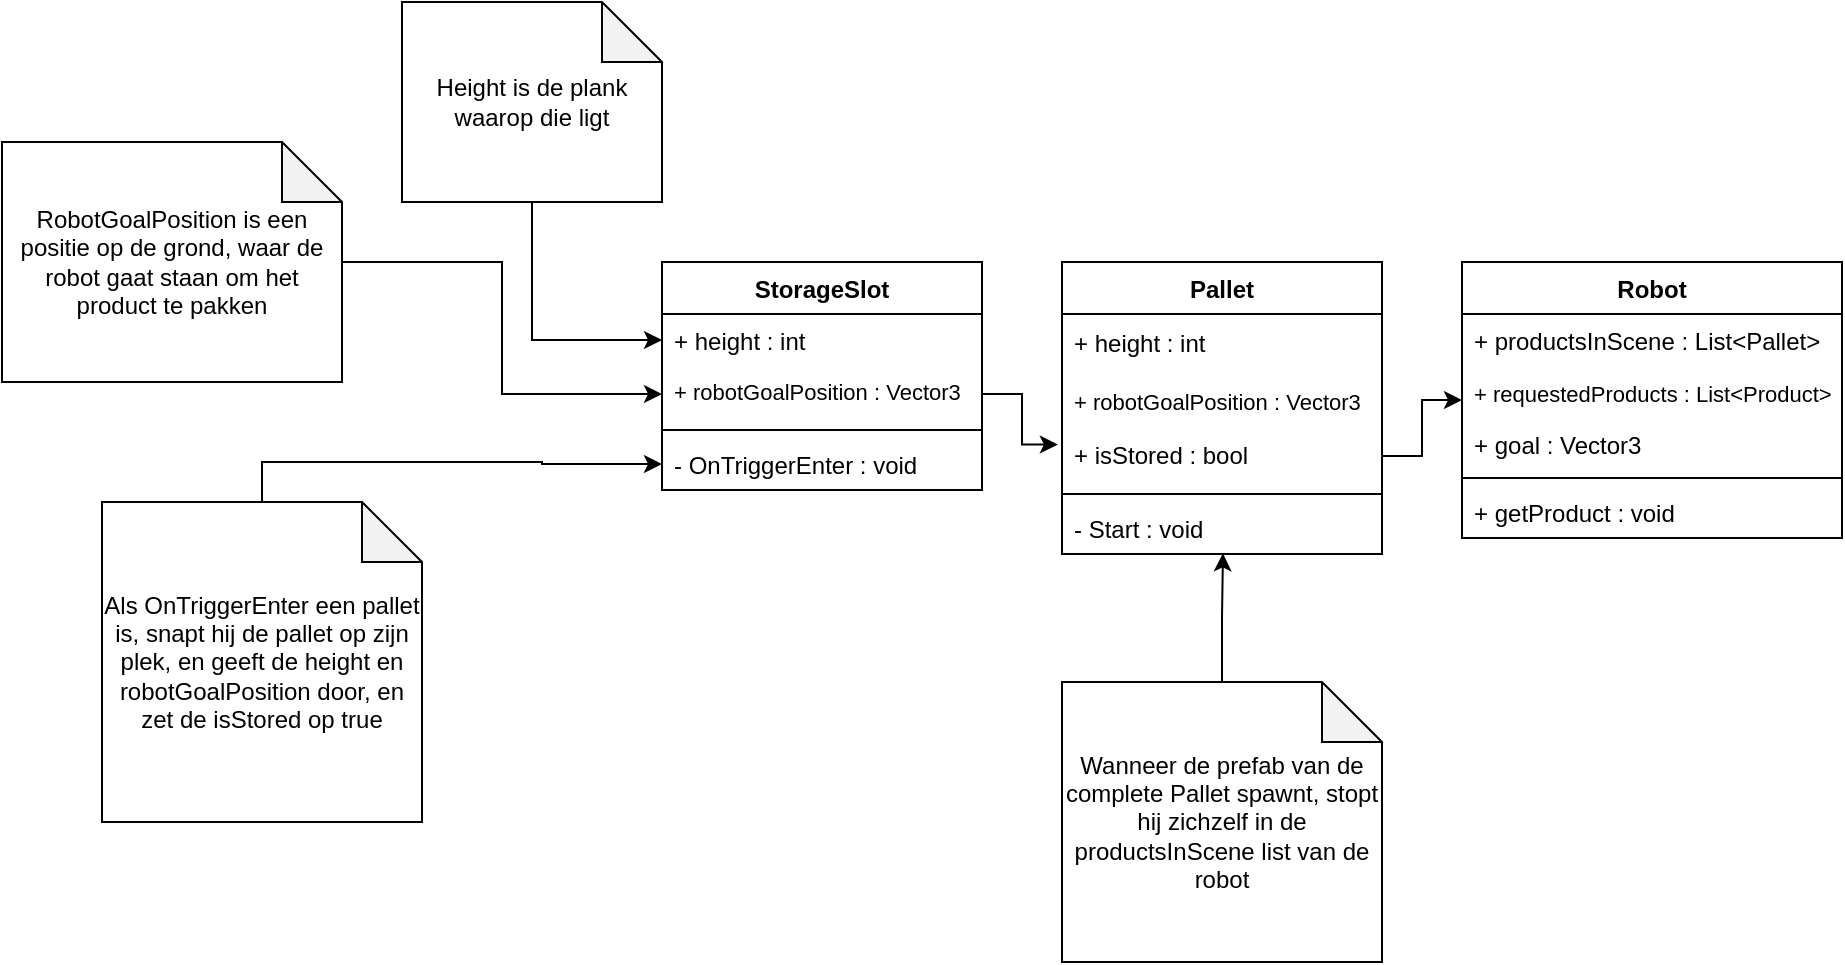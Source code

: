<mxfile version="21.1.1" type="github">
  <diagram name="Pagina-1" id="hMjMNCtPBdTX2SfuTHIE">
    <mxGraphModel dx="1510" dy="375" grid="1" gridSize="10" guides="1" tooltips="1" connect="1" arrows="1" fold="1" page="1" pageScale="1" pageWidth="827" pageHeight="1169" math="0" shadow="0">
      <root>
        <mxCell id="0" />
        <mxCell id="1" parent="0" />
        <mxCell id="SE8H_QsxnCohwh4vq3oM-18" value="Pallet" style="swimlane;fontStyle=1;align=center;verticalAlign=top;childLayout=stackLayout;horizontal=1;startSize=26;horizontalStack=0;resizeParent=1;resizeParentMax=0;resizeLast=0;collapsible=1;marginBottom=0;whiteSpace=wrap;html=1;" parent="1" vertex="1">
          <mxGeometry x="320" y="240" width="160" height="146" as="geometry" />
        </mxCell>
        <mxCell id="SE8H_QsxnCohwh4vq3oM-14" value="+ height : int" style="text;strokeColor=none;fillColor=none;align=left;verticalAlign=middle;spacingLeft=4;spacingRight=4;overflow=hidden;points=[[0,0.5],[1,0.5]];portConstraint=eastwest;rotatable=0;whiteSpace=wrap;html=1;" parent="SE8H_QsxnCohwh4vq3oM-18" vertex="1">
          <mxGeometry y="26" width="160" height="30" as="geometry" />
        </mxCell>
        <mxCell id="SE8H_QsxnCohwh4vq3oM-43" value="&lt;font style=&quot;font-size: 11px;&quot;&gt;+ robotGoalPosition : Vector3&lt;/font&gt;" style="text;strokeColor=none;fillColor=none;align=left;verticalAlign=top;spacingLeft=4;spacingRight=4;overflow=hidden;rotatable=0;points=[[0,0.5],[1,0.5]];portConstraint=eastwest;whiteSpace=wrap;html=1;" parent="SE8H_QsxnCohwh4vq3oM-18" vertex="1">
          <mxGeometry y="56" width="160" height="26" as="geometry" />
        </mxCell>
        <mxCell id="SE8H_QsxnCohwh4vq3oM-3" value="&lt;font style=&quot;font-size: 12px;&quot;&gt;+ isStored : bool&lt;/font&gt;" style="text;strokeColor=none;fillColor=none;align=left;verticalAlign=middle;spacingLeft=4;spacingRight=4;overflow=hidden;points=[[0,0.5],[1,0.5]];portConstraint=eastwest;rotatable=0;whiteSpace=wrap;html=1;" parent="SE8H_QsxnCohwh4vq3oM-18" vertex="1">
          <mxGeometry y="82" width="160" height="30" as="geometry" />
        </mxCell>
        <mxCell id="SE8H_QsxnCohwh4vq3oM-20" value="" style="line;strokeWidth=1;fillColor=none;align=left;verticalAlign=middle;spacingTop=-1;spacingLeft=3;spacingRight=3;rotatable=0;labelPosition=right;points=[];portConstraint=eastwest;strokeColor=inherit;" parent="SE8H_QsxnCohwh4vq3oM-18" vertex="1">
          <mxGeometry y="112" width="160" height="8" as="geometry" />
        </mxCell>
        <mxCell id="SE8H_QsxnCohwh4vq3oM-21" value="- Start : void" style="text;strokeColor=none;fillColor=none;align=left;verticalAlign=top;spacingLeft=4;spacingRight=4;overflow=hidden;rotatable=0;points=[[0,0.5],[1,0.5]];portConstraint=eastwest;whiteSpace=wrap;html=1;" parent="SE8H_QsxnCohwh4vq3oM-18" vertex="1">
          <mxGeometry y="120" width="160" height="26" as="geometry" />
        </mxCell>
        <mxCell id="SE8H_QsxnCohwh4vq3oM-22" value="StorageSlot" style="swimlane;fontStyle=1;align=center;verticalAlign=top;childLayout=stackLayout;horizontal=1;startSize=26;horizontalStack=0;resizeParent=1;resizeParentMax=0;resizeLast=0;collapsible=1;marginBottom=0;whiteSpace=wrap;html=1;" parent="1" vertex="1">
          <mxGeometry x="120" y="240" width="160" height="114" as="geometry" />
        </mxCell>
        <mxCell id="SE8H_QsxnCohwh4vq3oM-23" value="+ height : int" style="text;strokeColor=none;fillColor=none;align=left;verticalAlign=top;spacingLeft=4;spacingRight=4;overflow=hidden;rotatable=0;points=[[0,0.5],[1,0.5]];portConstraint=eastwest;whiteSpace=wrap;html=1;" parent="SE8H_QsxnCohwh4vq3oM-22" vertex="1">
          <mxGeometry y="26" width="160" height="26" as="geometry" />
        </mxCell>
        <mxCell id="SE8H_QsxnCohwh4vq3oM-26" value="+ robotGoalPosition : Vector3" style="text;strokeColor=none;fillColor=none;align=left;verticalAlign=top;spacingLeft=4;spacingRight=4;overflow=hidden;rotatable=0;points=[[0,0.5],[1,0.5]];portConstraint=eastwest;whiteSpace=wrap;html=1;fontSize=11;" parent="SE8H_QsxnCohwh4vq3oM-22" vertex="1">
          <mxGeometry y="52" width="160" height="28" as="geometry" />
        </mxCell>
        <mxCell id="SE8H_QsxnCohwh4vq3oM-24" value="" style="line;strokeWidth=1;fillColor=none;align=left;verticalAlign=middle;spacingTop=-1;spacingLeft=3;spacingRight=3;rotatable=0;labelPosition=right;points=[];portConstraint=eastwest;strokeColor=inherit;" parent="SE8H_QsxnCohwh4vq3oM-22" vertex="1">
          <mxGeometry y="80" width="160" height="8" as="geometry" />
        </mxCell>
        <mxCell id="SE8H_QsxnCohwh4vq3oM-27" value="- OnTriggerEnter : void" style="text;strokeColor=none;fillColor=none;align=left;verticalAlign=top;spacingLeft=4;spacingRight=4;overflow=hidden;rotatable=0;points=[[0,0.5],[1,0.5]];portConstraint=eastwest;whiteSpace=wrap;html=1;" parent="SE8H_QsxnCohwh4vq3oM-22" vertex="1">
          <mxGeometry y="88" width="160" height="26" as="geometry" />
        </mxCell>
        <mxCell id="SE8H_QsxnCohwh4vq3oM-28" style="edgeStyle=orthogonalEdgeStyle;rounded=0;orthogonalLoop=1;jettySize=auto;html=1;exitX=1;exitY=0.5;exitDx=0;exitDy=0;entryX=-0.013;entryY=0.309;entryDx=0;entryDy=0;entryPerimeter=0;" parent="1" source="SE8H_QsxnCohwh4vq3oM-26" target="SE8H_QsxnCohwh4vq3oM-3" edge="1">
          <mxGeometry relative="1" as="geometry" />
        </mxCell>
        <mxCell id="SE8H_QsxnCohwh4vq3oM-30" style="edgeStyle=orthogonalEdgeStyle;rounded=0;orthogonalLoop=1;jettySize=auto;html=1;entryX=0;entryY=0.5;entryDx=0;entryDy=0;" parent="1" source="SE8H_QsxnCohwh4vq3oM-29" target="SE8H_QsxnCohwh4vq3oM-27" edge="1">
          <mxGeometry relative="1" as="geometry" />
        </mxCell>
        <mxCell id="SE8H_QsxnCohwh4vq3oM-29" value="Als OnTriggerEnter een pallet is, snapt hij de pallet op zijn plek, en geeft de height en robotGoalPosition door, en zet de isStored op true" style="shape=note;whiteSpace=wrap;html=1;backgroundOutline=1;darkOpacity=0.05;" parent="1" vertex="1">
          <mxGeometry x="-160" y="360" width="160" height="160" as="geometry" />
        </mxCell>
        <mxCell id="SE8H_QsxnCohwh4vq3oM-32" style="edgeStyle=orthogonalEdgeStyle;rounded=0;orthogonalLoop=1;jettySize=auto;html=1;entryX=0;entryY=0.5;entryDx=0;entryDy=0;" parent="1" source="SE8H_QsxnCohwh4vq3oM-31" target="SE8H_QsxnCohwh4vq3oM-23" edge="1">
          <mxGeometry relative="1" as="geometry" />
        </mxCell>
        <mxCell id="SE8H_QsxnCohwh4vq3oM-31" value="Height is de plank waarop die ligt" style="shape=note;whiteSpace=wrap;html=1;backgroundOutline=1;darkOpacity=0.05;" parent="1" vertex="1">
          <mxGeometry x="-10" y="110" width="130" height="100" as="geometry" />
        </mxCell>
        <mxCell id="SE8H_QsxnCohwh4vq3oM-34" style="edgeStyle=orthogonalEdgeStyle;rounded=0;orthogonalLoop=1;jettySize=auto;html=1;entryX=0;entryY=0.5;entryDx=0;entryDy=0;" parent="1" source="SE8H_QsxnCohwh4vq3oM-33" target="SE8H_QsxnCohwh4vq3oM-26" edge="1">
          <mxGeometry relative="1" as="geometry" />
        </mxCell>
        <mxCell id="SE8H_QsxnCohwh4vq3oM-33" value="RobotGoalPosition is een positie op de grond, waar de robot gaat staan om het product te pakken" style="shape=note;whiteSpace=wrap;html=1;backgroundOutline=1;darkOpacity=0.05;" parent="1" vertex="1">
          <mxGeometry x="-210" y="180" width="170" height="120" as="geometry" />
        </mxCell>
        <mxCell id="SE8H_QsxnCohwh4vq3oM-35" value="Robot" style="swimlane;fontStyle=1;align=center;verticalAlign=top;childLayout=stackLayout;horizontal=1;startSize=26;horizontalStack=0;resizeParent=1;resizeParentMax=0;resizeLast=0;collapsible=1;marginBottom=0;whiteSpace=wrap;html=1;" parent="1" vertex="1">
          <mxGeometry x="520" y="240" width="190" height="138" as="geometry" />
        </mxCell>
        <mxCell id="SE8H_QsxnCohwh4vq3oM-36" value="&lt;font style=&quot;font-size: 12px;&quot;&gt;+ productsInScene : List&amp;lt;Pallet&amp;gt;&lt;/font&gt;" style="text;strokeColor=none;fillColor=none;align=left;verticalAlign=top;spacingLeft=4;spacingRight=4;overflow=hidden;rotatable=0;points=[[0,0.5],[1,0.5]];portConstraint=eastwest;whiteSpace=wrap;html=1;" parent="SE8H_QsxnCohwh4vq3oM-35" vertex="1">
          <mxGeometry y="26" width="190" height="26" as="geometry" />
        </mxCell>
        <mxCell id="XyyjayR8JcrgaXDP8lsu-1" value="&lt;font style=&quot;font-size: 11px;&quot;&gt;+ requestedProducts : List&amp;lt;Product&amp;gt;&lt;/font&gt;" style="text;strokeColor=none;fillColor=none;align=left;verticalAlign=top;spacingLeft=4;spacingRight=4;overflow=hidden;rotatable=0;points=[[0,0.5],[1,0.5]];portConstraint=eastwest;whiteSpace=wrap;html=1;" vertex="1" parent="SE8H_QsxnCohwh4vq3oM-35">
          <mxGeometry y="52" width="190" height="26" as="geometry" />
        </mxCell>
        <mxCell id="XyyjayR8JcrgaXDP8lsu-3" value="+ goal : Vector3" style="text;strokeColor=none;fillColor=none;align=left;verticalAlign=top;spacingLeft=4;spacingRight=4;overflow=hidden;rotatable=0;points=[[0,0.5],[1,0.5]];portConstraint=eastwest;whiteSpace=wrap;html=1;" vertex="1" parent="SE8H_QsxnCohwh4vq3oM-35">
          <mxGeometry y="78" width="190" height="26" as="geometry" />
        </mxCell>
        <mxCell id="SE8H_QsxnCohwh4vq3oM-37" value="" style="line;strokeWidth=1;fillColor=none;align=left;verticalAlign=middle;spacingTop=-1;spacingLeft=3;spacingRight=3;rotatable=0;labelPosition=right;points=[];portConstraint=eastwest;strokeColor=inherit;" parent="SE8H_QsxnCohwh4vq3oM-35" vertex="1">
          <mxGeometry y="104" width="190" height="8" as="geometry" />
        </mxCell>
        <mxCell id="XyyjayR8JcrgaXDP8lsu-4" value="+ getProduct : void" style="text;strokeColor=none;fillColor=none;align=left;verticalAlign=top;spacingLeft=4;spacingRight=4;overflow=hidden;rotatable=0;points=[[0,0.5],[1,0.5]];portConstraint=eastwest;whiteSpace=wrap;html=1;" vertex="1" parent="SE8H_QsxnCohwh4vq3oM-35">
          <mxGeometry y="112" width="190" height="26" as="geometry" />
        </mxCell>
        <mxCell id="SE8H_QsxnCohwh4vq3oM-40" style="edgeStyle=orthogonalEdgeStyle;rounded=0;orthogonalLoop=1;jettySize=auto;html=1;entryX=0;entryY=0.5;entryDx=0;entryDy=0;" parent="1" source="SE8H_QsxnCohwh4vq3oM-3" target="SE8H_QsxnCohwh4vq3oM-35" edge="1">
          <mxGeometry relative="1" as="geometry" />
        </mxCell>
        <mxCell id="SE8H_QsxnCohwh4vq3oM-42" style="edgeStyle=orthogonalEdgeStyle;rounded=0;orthogonalLoop=1;jettySize=auto;html=1;entryX=0.503;entryY=0.987;entryDx=0;entryDy=0;entryPerimeter=0;" parent="1" source="SE8H_QsxnCohwh4vq3oM-41" target="SE8H_QsxnCohwh4vq3oM-21" edge="1">
          <mxGeometry relative="1" as="geometry" />
        </mxCell>
        <mxCell id="SE8H_QsxnCohwh4vq3oM-41" value="Wanneer de prefab van de complete Pallet spawnt, stopt hij zichzelf in de productsInScene list van de robot" style="shape=note;whiteSpace=wrap;html=1;backgroundOutline=1;darkOpacity=0.05;" parent="1" vertex="1">
          <mxGeometry x="320" y="450" width="160" height="140" as="geometry" />
        </mxCell>
      </root>
    </mxGraphModel>
  </diagram>
</mxfile>
